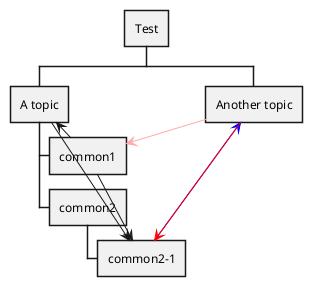 @startwbs

<style>
    .foo {
        LineColor #FFAAAA
        ' LineStyle 2
        ' LineThickness 5
        ' LineStyle 8.0;3.0
    }
</style>

* Test
** "A topic" as t1
*** "common1" as c1
*** "common2" as c2
**** "common2-1" as c21
** "Another topic" as t2

t2 -> c1 <<foo>>
c1 -> t1
c21 -> t2 #blue
t2 -> c21 #red
c1 -> c21
t1 -> c21

@endwbs